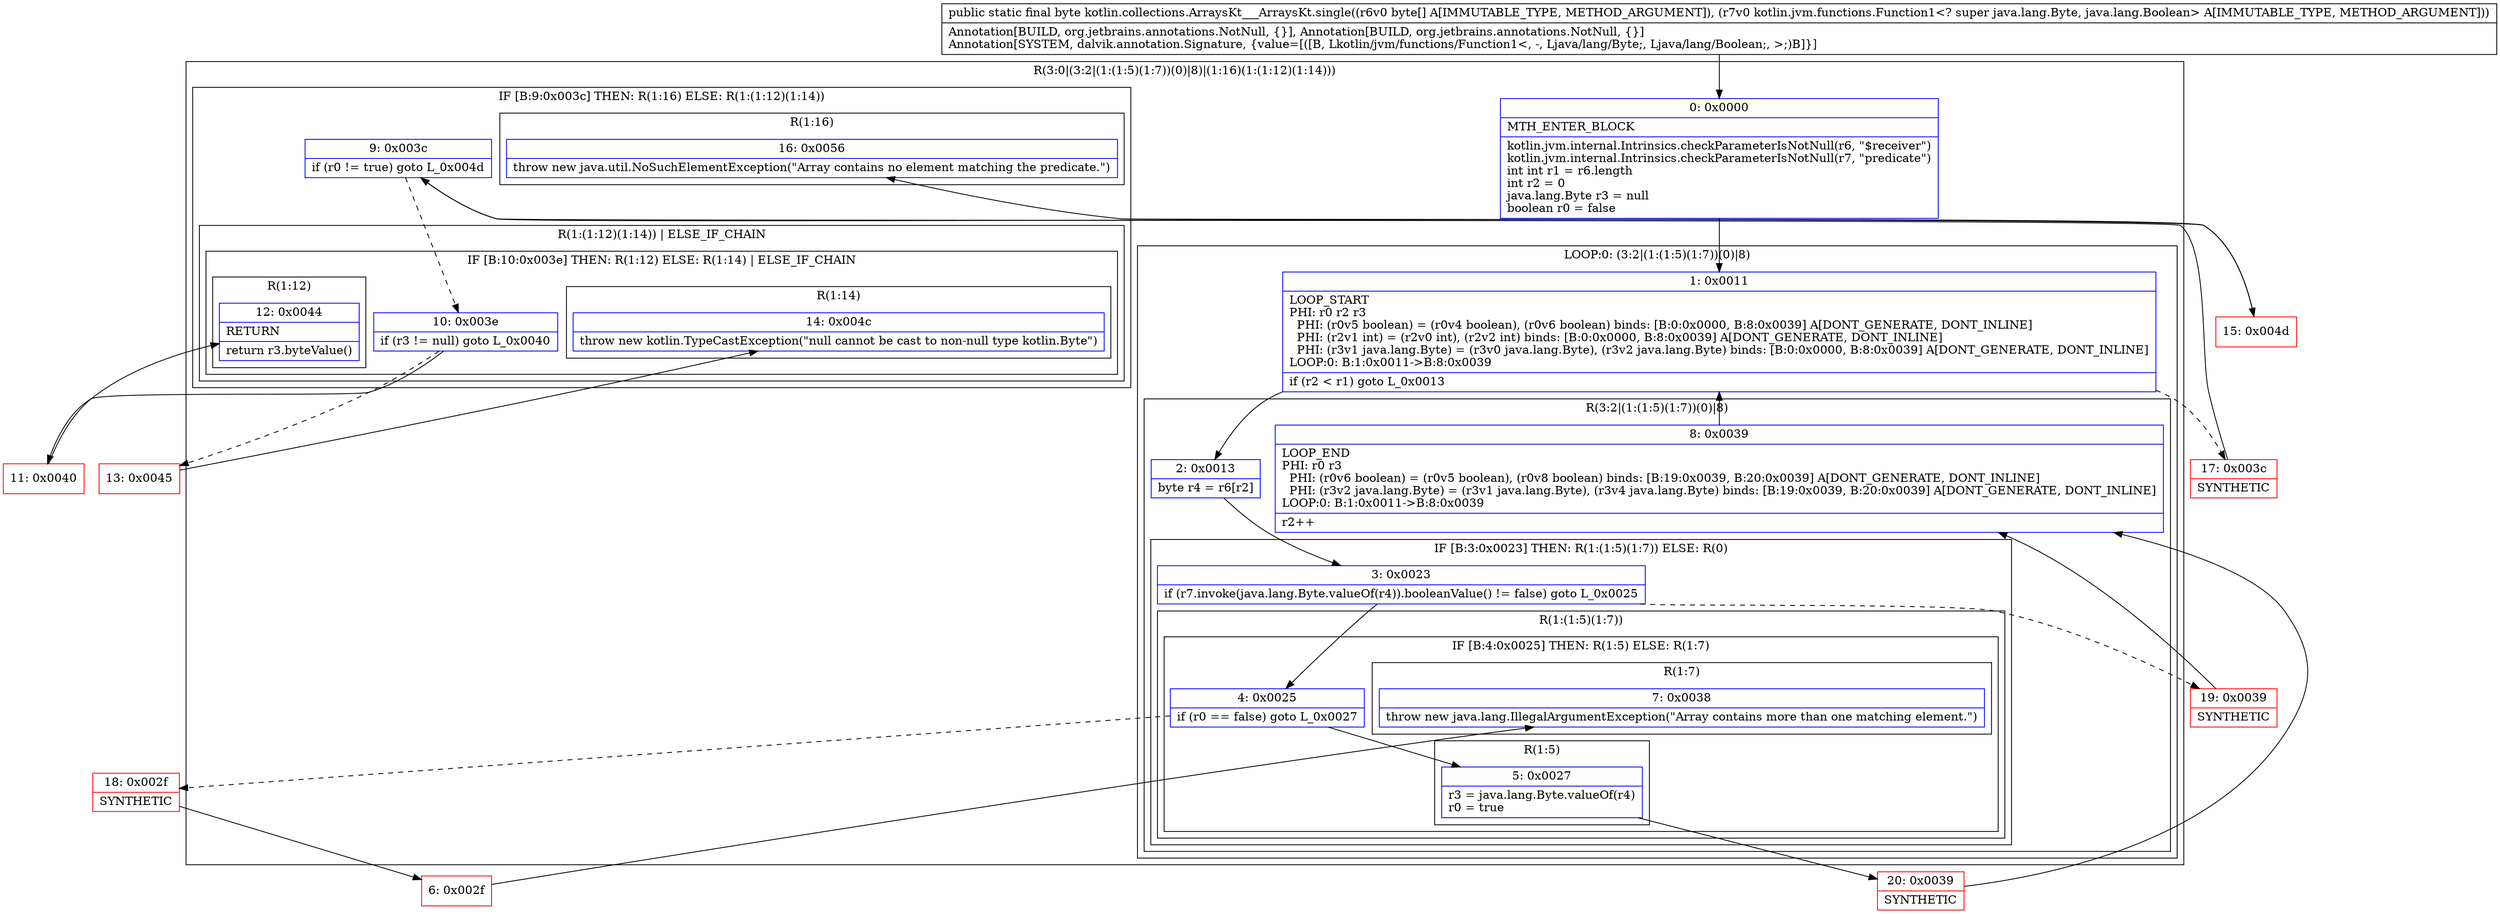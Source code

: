 digraph "CFG forkotlin.collections.ArraysKt___ArraysKt.single([BLkotlin\/jvm\/functions\/Function1;)B" {
subgraph cluster_Region_1404584469 {
label = "R(3:0|(3:2|(1:(1:5)(1:7))(0)|8)|(1:16)(1:(1:12)(1:14)))";
node [shape=record,color=blue];
Node_0 [shape=record,label="{0\:\ 0x0000|MTH_ENTER_BLOCK\l|kotlin.jvm.internal.Intrinsics.checkParameterIsNotNull(r6, \"$receiver\")\lkotlin.jvm.internal.Intrinsics.checkParameterIsNotNull(r7, \"predicate\")\lint int r1 = r6.length\lint r2 = 0\ljava.lang.Byte r3 = null\lboolean r0 = false\l}"];
subgraph cluster_LoopRegion_1541933590 {
label = "LOOP:0: (3:2|(1:(1:5)(1:7))(0)|8)";
node [shape=record,color=blue];
Node_1 [shape=record,label="{1\:\ 0x0011|LOOP_START\lPHI: r0 r2 r3 \l  PHI: (r0v5 boolean) = (r0v4 boolean), (r0v6 boolean) binds: [B:0:0x0000, B:8:0x0039] A[DONT_GENERATE, DONT_INLINE]\l  PHI: (r2v1 int) = (r2v0 int), (r2v2 int) binds: [B:0:0x0000, B:8:0x0039] A[DONT_GENERATE, DONT_INLINE]\l  PHI: (r3v1 java.lang.Byte) = (r3v0 java.lang.Byte), (r3v2 java.lang.Byte) binds: [B:0:0x0000, B:8:0x0039] A[DONT_GENERATE, DONT_INLINE]\lLOOP:0: B:1:0x0011\-\>B:8:0x0039\l|if (r2 \< r1) goto L_0x0013\l}"];
subgraph cluster_Region_883963856 {
label = "R(3:2|(1:(1:5)(1:7))(0)|8)";
node [shape=record,color=blue];
Node_2 [shape=record,label="{2\:\ 0x0013|byte r4 = r6[r2]\l}"];
subgraph cluster_IfRegion_1084874488 {
label = "IF [B:3:0x0023] THEN: R(1:(1:5)(1:7)) ELSE: R(0)";
node [shape=record,color=blue];
Node_3 [shape=record,label="{3\:\ 0x0023|if (r7.invoke(java.lang.Byte.valueOf(r4)).booleanValue() != false) goto L_0x0025\l}"];
subgraph cluster_Region_1185488988 {
label = "R(1:(1:5)(1:7))";
node [shape=record,color=blue];
subgraph cluster_IfRegion_785703409 {
label = "IF [B:4:0x0025] THEN: R(1:5) ELSE: R(1:7)";
node [shape=record,color=blue];
Node_4 [shape=record,label="{4\:\ 0x0025|if (r0 == false) goto L_0x0027\l}"];
subgraph cluster_Region_1138368894 {
label = "R(1:5)";
node [shape=record,color=blue];
Node_5 [shape=record,label="{5\:\ 0x0027|r3 = java.lang.Byte.valueOf(r4)\lr0 = true\l}"];
}
subgraph cluster_Region_621568297 {
label = "R(1:7)";
node [shape=record,color=blue];
Node_7 [shape=record,label="{7\:\ 0x0038|throw new java.lang.IllegalArgumentException(\"Array contains more than one matching element.\")\l}"];
}
}
}
subgraph cluster_Region_1043298084 {
label = "R(0)";
node [shape=record,color=blue];
}
}
Node_8 [shape=record,label="{8\:\ 0x0039|LOOP_END\lPHI: r0 r3 \l  PHI: (r0v6 boolean) = (r0v5 boolean), (r0v8 boolean) binds: [B:19:0x0039, B:20:0x0039] A[DONT_GENERATE, DONT_INLINE]\l  PHI: (r3v2 java.lang.Byte) = (r3v1 java.lang.Byte), (r3v4 java.lang.Byte) binds: [B:19:0x0039, B:20:0x0039] A[DONT_GENERATE, DONT_INLINE]\lLOOP:0: B:1:0x0011\-\>B:8:0x0039\l|r2++\l}"];
}
}
subgraph cluster_IfRegion_1008198788 {
label = "IF [B:9:0x003c] THEN: R(1:16) ELSE: R(1:(1:12)(1:14))";
node [shape=record,color=blue];
Node_9 [shape=record,label="{9\:\ 0x003c|if (r0 != true) goto L_0x004d\l}"];
subgraph cluster_Region_813641735 {
label = "R(1:16)";
node [shape=record,color=blue];
Node_16 [shape=record,label="{16\:\ 0x0056|throw new java.util.NoSuchElementException(\"Array contains no element matching the predicate.\")\l}"];
}
subgraph cluster_Region_1062952340 {
label = "R(1:(1:12)(1:14)) | ELSE_IF_CHAIN\l";
node [shape=record,color=blue];
subgraph cluster_IfRegion_181798990 {
label = "IF [B:10:0x003e] THEN: R(1:12) ELSE: R(1:14) | ELSE_IF_CHAIN\l";
node [shape=record,color=blue];
Node_10 [shape=record,label="{10\:\ 0x003e|if (r3 != null) goto L_0x0040\l}"];
subgraph cluster_Region_468671467 {
label = "R(1:12)";
node [shape=record,color=blue];
Node_12 [shape=record,label="{12\:\ 0x0044|RETURN\l|return r3.byteValue()\l}"];
}
subgraph cluster_Region_2040030847 {
label = "R(1:14)";
node [shape=record,color=blue];
Node_14 [shape=record,label="{14\:\ 0x004c|throw new kotlin.TypeCastException(\"null cannot be cast to non\-null type kotlin.Byte\")\l}"];
}
}
}
}
}
Node_6 [shape=record,color=red,label="{6\:\ 0x002f}"];
Node_11 [shape=record,color=red,label="{11\:\ 0x0040}"];
Node_13 [shape=record,color=red,label="{13\:\ 0x0045}"];
Node_15 [shape=record,color=red,label="{15\:\ 0x004d}"];
Node_17 [shape=record,color=red,label="{17\:\ 0x003c|SYNTHETIC\l}"];
Node_18 [shape=record,color=red,label="{18\:\ 0x002f|SYNTHETIC\l}"];
Node_19 [shape=record,color=red,label="{19\:\ 0x0039|SYNTHETIC\l}"];
Node_20 [shape=record,color=red,label="{20\:\ 0x0039|SYNTHETIC\l}"];
MethodNode[shape=record,label="{public static final byte kotlin.collections.ArraysKt___ArraysKt.single((r6v0 byte[] A[IMMUTABLE_TYPE, METHOD_ARGUMENT]), (r7v0 kotlin.jvm.functions.Function1\<? super java.lang.Byte, java.lang.Boolean\> A[IMMUTABLE_TYPE, METHOD_ARGUMENT]))  | Annotation[BUILD, org.jetbrains.annotations.NotNull, \{\}], Annotation[BUILD, org.jetbrains.annotations.NotNull, \{\}]\lAnnotation[SYSTEM, dalvik.annotation.Signature, \{value=[([B, Lkotlin\/jvm\/functions\/Function1\<, \-, Ljava\/lang\/Byte;, Ljava\/lang\/Boolean;, \>;)B]\}]\l}"];
MethodNode -> Node_0;
Node_0 -> Node_1;
Node_1 -> Node_2;
Node_1 -> Node_17[style=dashed];
Node_2 -> Node_3;
Node_3 -> Node_4;
Node_3 -> Node_19[style=dashed];
Node_4 -> Node_5;
Node_4 -> Node_18[style=dashed];
Node_5 -> Node_20;
Node_8 -> Node_1;
Node_9 -> Node_10[style=dashed];
Node_9 -> Node_15;
Node_10 -> Node_11;
Node_10 -> Node_13[style=dashed];
Node_6 -> Node_7;
Node_11 -> Node_12;
Node_13 -> Node_14;
Node_15 -> Node_16;
Node_17 -> Node_9;
Node_18 -> Node_6;
Node_19 -> Node_8;
Node_20 -> Node_8;
}

